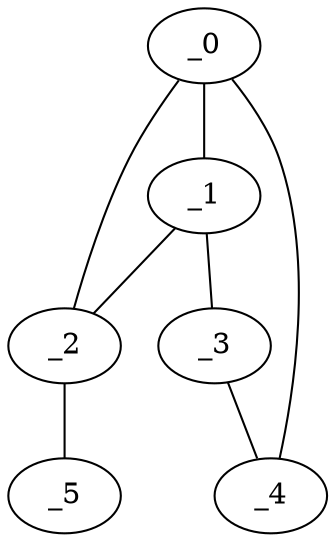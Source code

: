 graph MP1_0058 {
	_0	 [x="1.56368",
		y="1.56986"];
	_1	 [x="2.004",
		y="2.79362"];
	_0 -- _1;
	_2	 [x="2.5",
		y="0.5"];
	_0 -- _2;
	_4	 [x="0.2275",
		y="3.06688"];
	_0 -- _4;
	_1 -- _2;
	_3	 [x="0.538545",
		y="0.629735"];
	_1 -- _3;
	_5	 [x="2.53144",
		y="1.04053"];
	_2 -- _5;
	_3 -- _4;
}
